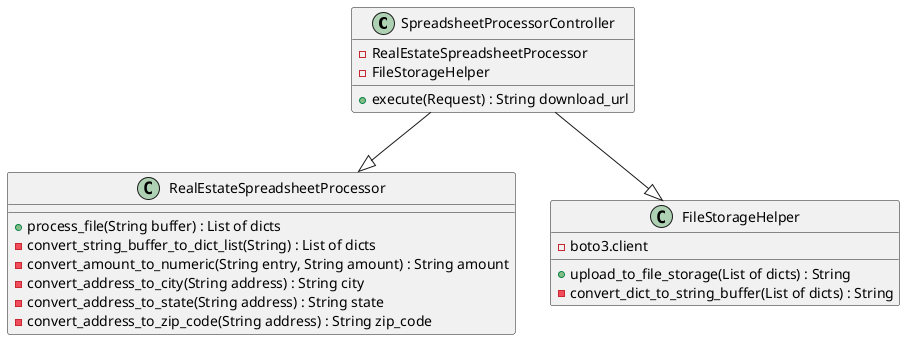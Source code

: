 @startuml

class SpreadsheetProcessorController {
    - RealEstateSpreadsheetProcessor
    - FileStorageHelper

    + execute(Request) : String download_url
}

class RealEstateSpreadsheetProcessor {
    + process_file(String buffer) : List of dicts
    - convert_string_buffer_to_dict_list(String) : List of dicts
    - convert_amount_to_numeric(String entry, String amount) : String amount
    - convert_address_to_city(String address) : String city
    - convert_address_to_state(String address) : String state
    - convert_address_to_zip_code(String address) : String zip_code
}

class FileStorageHelper {
    - boto3.client

    + upload_to_file_storage(List of dicts) : String 
    - convert_dict_to_string_buffer(List of dicts) : String
}

SpreadsheetProcessorController --|> RealEstateSpreadsheetProcessor
SpreadsheetProcessorController --|> FileStorageHelper

@enduml

